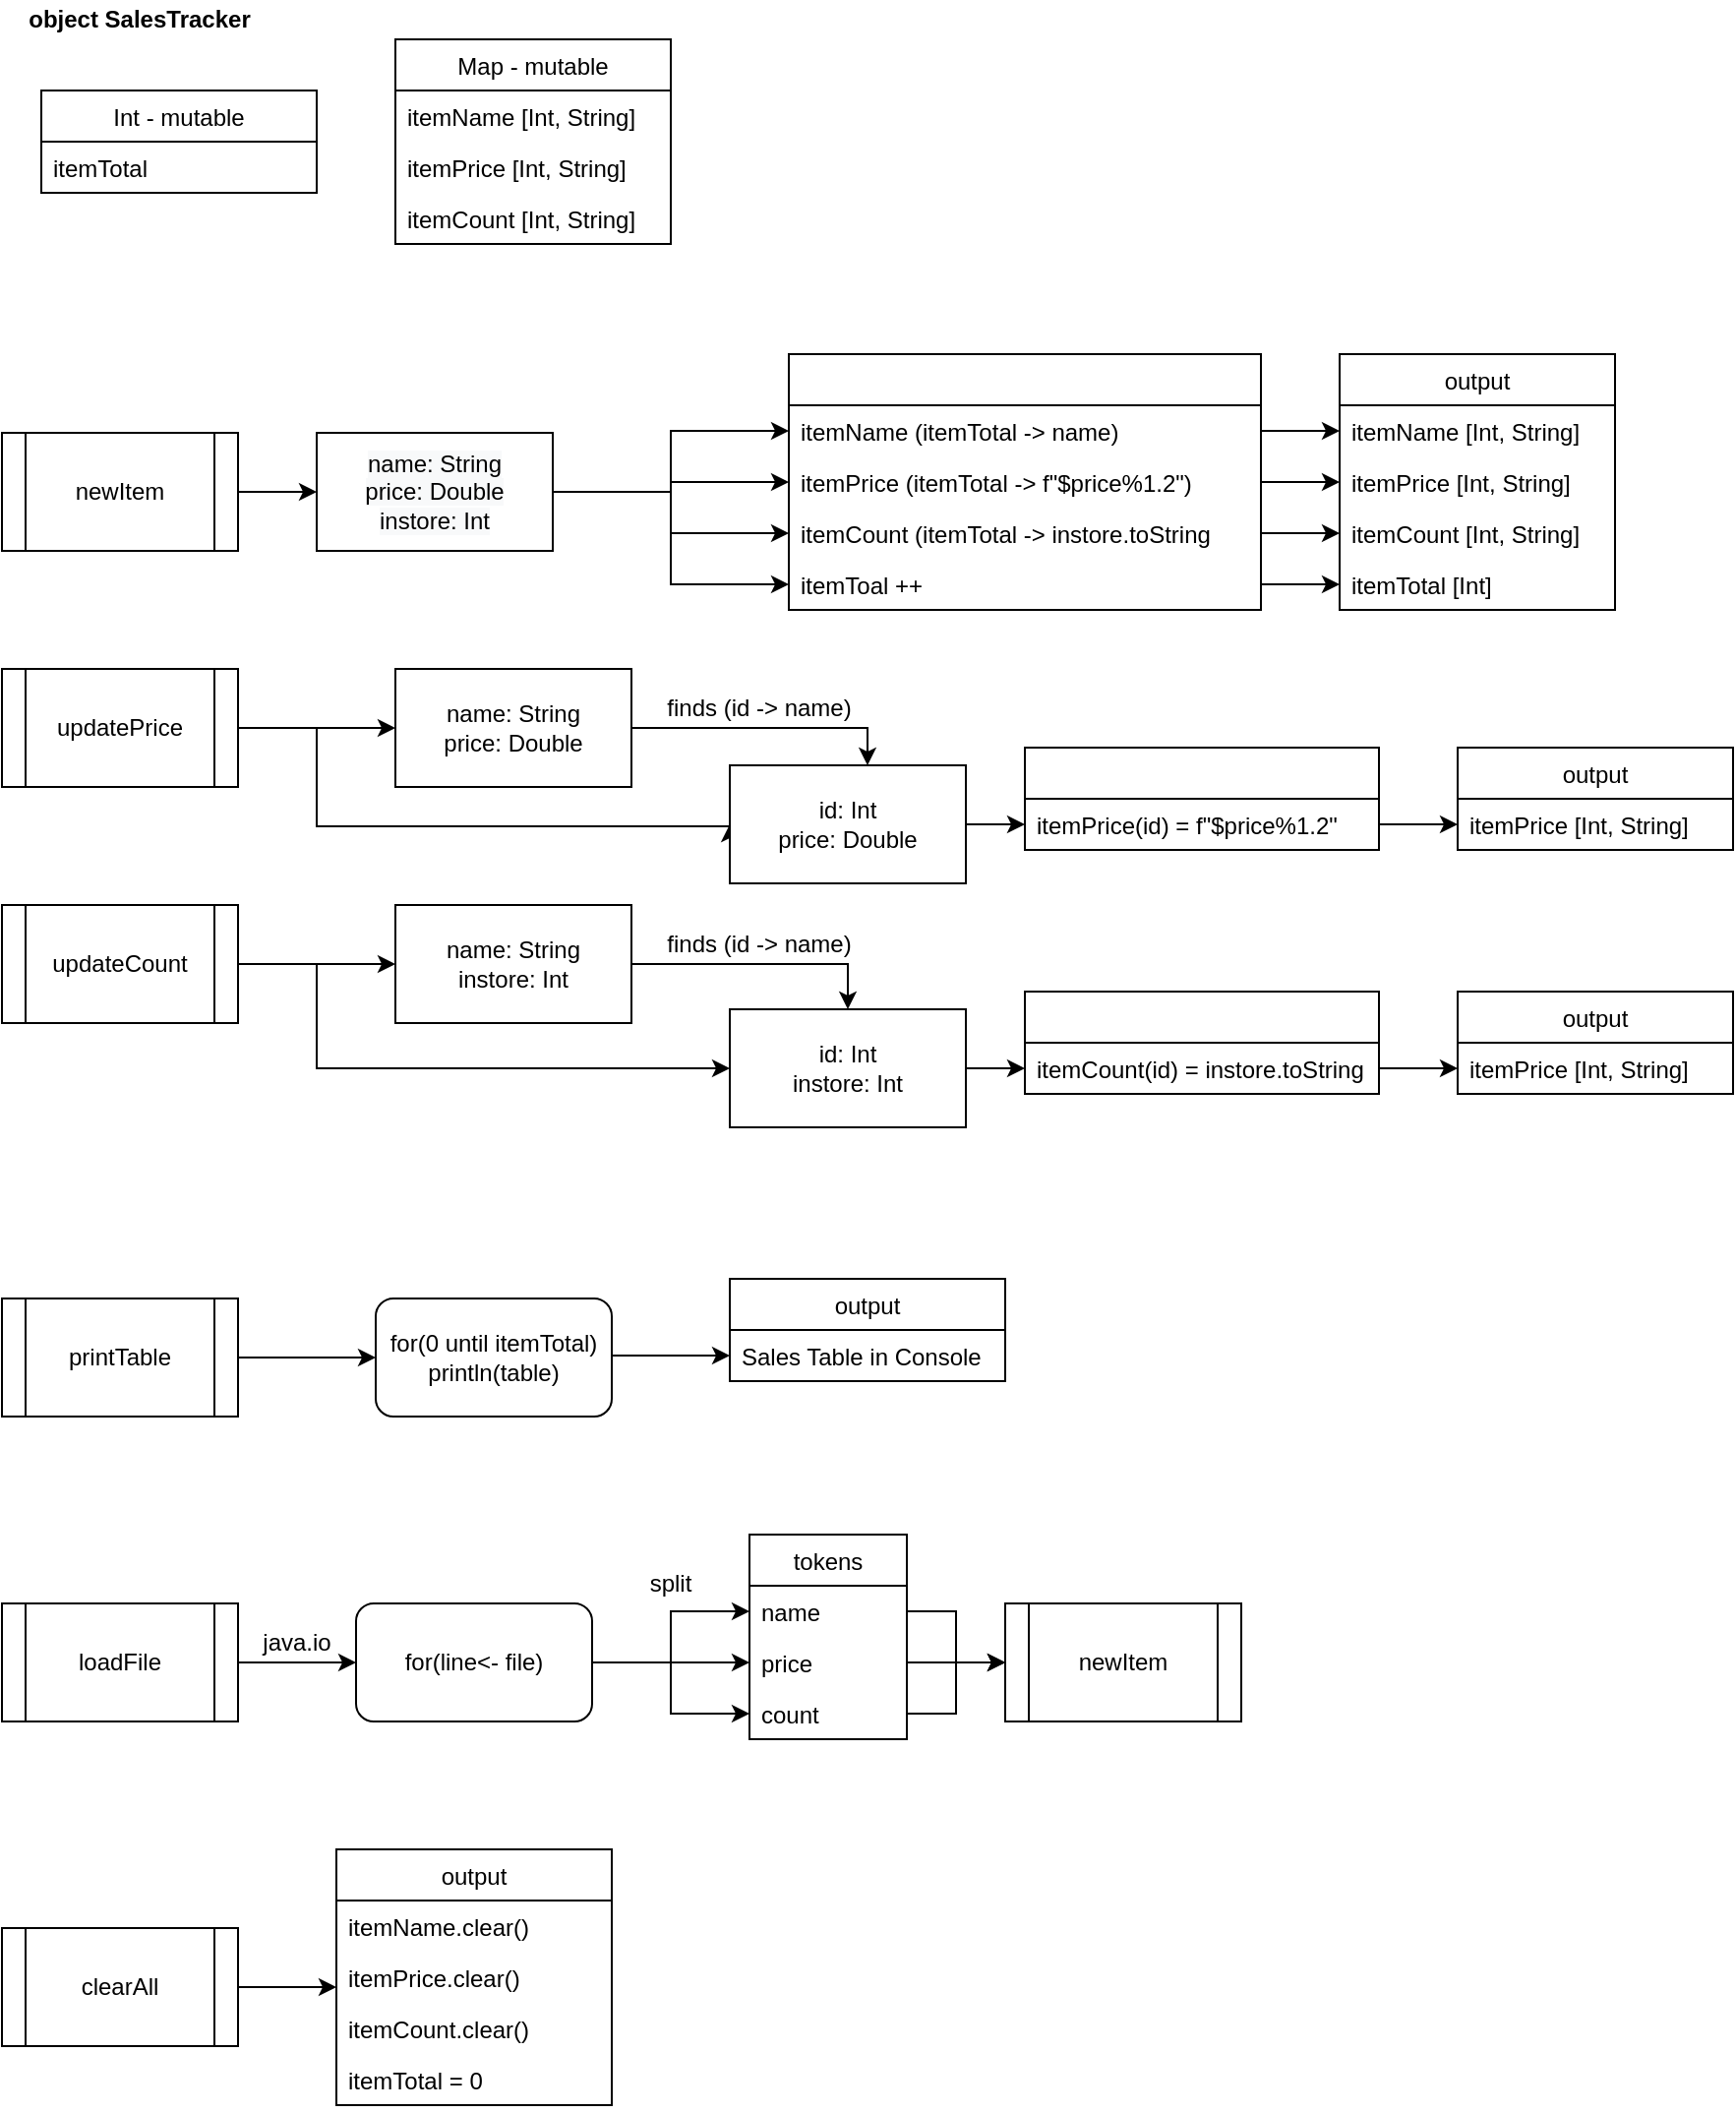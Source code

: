 <mxfile version="14.8.6" type="device" pages="2"><diagram id="0U593TCjoGWJuwPQDriD" name="SalesTracker"><mxGraphModel dx="1108" dy="488" grid="0" gridSize="10" guides="1" tooltips="1" connect="1" arrows="1" fold="1" page="1" pageScale="1" pageWidth="850" pageHeight="1100" math="0" shadow="0"><root><mxCell id="0"/><mxCell id="1" parent="0"/><mxCell id="hyakKx6Y8BULQvkCqy80-48" style="edgeStyle=orthogonalEdgeStyle;rounded=0;orthogonalLoop=1;jettySize=auto;html=1;" edge="1" parent="1" source="hyakKx6Y8BULQvkCqy80-8" target="hyakKx6Y8BULQvkCqy80-47"><mxGeometry relative="1" as="geometry"/></mxCell><mxCell id="hyakKx6Y8BULQvkCqy80-8" value="newItem" style="shape=process;whiteSpace=wrap;html=1;backgroundOutline=1;" vertex="1" parent="1"><mxGeometry x="80" y="240" width="120" height="60" as="geometry"/></mxCell><mxCell id="hyakKx6Y8BULQvkCqy80-15" value="Map - mutable" style="swimlane;fontStyle=0;childLayout=stackLayout;horizontal=1;startSize=26;horizontalStack=0;resizeParent=1;resizeParentMax=0;resizeLast=0;collapsible=1;marginBottom=0;" vertex="1" parent="1"><mxGeometry x="280" y="40" width="140" height="104" as="geometry"/></mxCell><mxCell id="hyakKx6Y8BULQvkCqy80-17" value="itemName [Int, String] " style="text;strokeColor=none;fillColor=none;align=left;verticalAlign=top;spacingLeft=4;spacingRight=4;overflow=hidden;rotatable=0;points=[[0,0.5],[1,0.5]];portConstraint=eastwest;" vertex="1" parent="hyakKx6Y8BULQvkCqy80-15"><mxGeometry y="26" width="140" height="26" as="geometry"/></mxCell><mxCell id="hyakKx6Y8BULQvkCqy80-25" value="itemPrice [Int, String]" style="text;strokeColor=none;fillColor=none;align=left;verticalAlign=top;spacingLeft=4;spacingRight=4;overflow=hidden;rotatable=0;points=[[0,0.5],[1,0.5]];portConstraint=eastwest;" vertex="1" parent="hyakKx6Y8BULQvkCqy80-15"><mxGeometry y="52" width="140" height="26" as="geometry"/></mxCell><mxCell id="hyakKx6Y8BULQvkCqy80-18" value="itemCount [Int, String]" style="text;strokeColor=none;fillColor=none;align=left;verticalAlign=top;spacingLeft=4;spacingRight=4;overflow=hidden;rotatable=0;points=[[0,0.5],[1,0.5]];portConstraint=eastwest;" vertex="1" parent="hyakKx6Y8BULQvkCqy80-15"><mxGeometry y="78" width="140" height="26" as="geometry"/></mxCell><mxCell id="hyakKx6Y8BULQvkCqy80-28" value="Int - mutable" style="swimlane;fontStyle=0;childLayout=stackLayout;horizontal=1;startSize=26;horizontalStack=0;resizeParent=1;resizeParentMax=0;resizeLast=0;collapsible=1;marginBottom=0;" vertex="1" parent="1"><mxGeometry x="100" y="66" width="140" height="52" as="geometry"/></mxCell><mxCell id="hyakKx6Y8BULQvkCqy80-29" value="itemTotal" style="text;strokeColor=none;fillColor=none;align=left;verticalAlign=top;spacingLeft=4;spacingRight=4;overflow=hidden;rotatable=0;points=[[0,0.5],[1,0.5]];portConstraint=eastwest;" vertex="1" parent="hyakKx6Y8BULQvkCqy80-28"><mxGeometry y="26" width="140" height="26" as="geometry"/></mxCell><mxCell id="hyakKx6Y8BULQvkCqy80-68" style="edgeStyle=orthogonalEdgeStyle;rounded=0;orthogonalLoop=1;jettySize=auto;html=1;entryX=0;entryY=0.5;entryDx=0;entryDy=0;" edge="1" parent="1" source="hyakKx6Y8BULQvkCqy80-39" target="hyakKx6Y8BULQvkCqy80-67"><mxGeometry relative="1" as="geometry"/></mxCell><mxCell id="hyakKx6Y8BULQvkCqy80-71" style="edgeStyle=orthogonalEdgeStyle;rounded=0;orthogonalLoop=1;jettySize=auto;html=1;entryX=0;entryY=0.5;entryDx=0;entryDy=0;" edge="1" parent="1" source="hyakKx6Y8BULQvkCqy80-39" target="hyakKx6Y8BULQvkCqy80-65"><mxGeometry relative="1" as="geometry"><Array as="points"><mxPoint x="240" y="390"/><mxPoint x="240" y="440"/></Array></mxGeometry></mxCell><mxCell id="hyakKx6Y8BULQvkCqy80-39" value="updatePrice" style="shape=process;whiteSpace=wrap;html=1;backgroundOutline=1;" vertex="1" parent="1"><mxGeometry x="80" y="360" width="120" height="60" as="geometry"/></mxCell><mxCell id="hyakKx6Y8BULQvkCqy80-110" style="edgeStyle=orthogonalEdgeStyle;rounded=0;orthogonalLoop=1;jettySize=auto;html=1;entryX=0;entryY=0.5;entryDx=0;entryDy=0;" edge="1" parent="1" source="hyakKx6Y8BULQvkCqy80-40" target="hyakKx6Y8BULQvkCqy80-92"><mxGeometry relative="1" as="geometry"/></mxCell><mxCell id="hyakKx6Y8BULQvkCqy80-122" style="edgeStyle=orthogonalEdgeStyle;rounded=0;orthogonalLoop=1;jettySize=auto;html=1;entryX=0;entryY=0.5;entryDx=0;entryDy=0;" edge="1" parent="1" source="hyakKx6Y8BULQvkCqy80-40" target="hyakKx6Y8BULQvkCqy80-94"><mxGeometry relative="1" as="geometry"><Array as="points"><mxPoint x="240" y="510"/><mxPoint x="240" y="563"/></Array></mxGeometry></mxCell><mxCell id="hyakKx6Y8BULQvkCqy80-40" value="updateCount" style="shape=process;whiteSpace=wrap;html=1;backgroundOutline=1;" vertex="1" parent="1"><mxGeometry x="80" y="480" width="120" height="60" as="geometry"/></mxCell><mxCell id="hyakKx6Y8BULQvkCqy80-125" style="edgeStyle=orthogonalEdgeStyle;rounded=0;orthogonalLoop=1;jettySize=auto;html=1;entryX=0;entryY=0.5;entryDx=0;entryDy=0;" edge="1" parent="1" source="hyakKx6Y8BULQvkCqy80-41" target="hyakKx6Y8BULQvkCqy80-124"><mxGeometry relative="1" as="geometry"/></mxCell><mxCell id="hyakKx6Y8BULQvkCqy80-41" value="printTable" style="shape=process;whiteSpace=wrap;html=1;backgroundOutline=1;" vertex="1" parent="1"><mxGeometry x="80" y="680" width="120" height="60" as="geometry"/></mxCell><mxCell id="hyakKx6Y8BULQvkCqy80-133" style="edgeStyle=orthogonalEdgeStyle;rounded=0;orthogonalLoop=1;jettySize=auto;html=1;entryX=0;entryY=0.5;entryDx=0;entryDy=0;" edge="1" parent="1" source="hyakKx6Y8BULQvkCqy80-42" target="hyakKx6Y8BULQvkCqy80-132"><mxGeometry relative="1" as="geometry"/></mxCell><mxCell id="hyakKx6Y8BULQvkCqy80-42" value="loadFile" style="shape=process;whiteSpace=wrap;html=1;backgroundOutline=1;" vertex="1" parent="1"><mxGeometry x="80" y="835" width="120" height="60" as="geometry"/></mxCell><mxCell id="hyakKx6Y8BULQvkCqy80-166" style="edgeStyle=orthogonalEdgeStyle;rounded=0;orthogonalLoop=1;jettySize=auto;html=1;" edge="1" parent="1" source="hyakKx6Y8BULQvkCqy80-43"><mxGeometry relative="1" as="geometry"><mxPoint x="250" y="1030" as="targetPoint"/></mxGeometry></mxCell><mxCell id="hyakKx6Y8BULQvkCqy80-43" value="clearAll" style="shape=process;whiteSpace=wrap;html=1;backgroundOutline=1;" vertex="1" parent="1"><mxGeometry x="80" y="1000" width="120" height="60" as="geometry"/></mxCell><mxCell id="hyakKx6Y8BULQvkCqy80-59" style="edgeStyle=orthogonalEdgeStyle;rounded=0;orthogonalLoop=1;jettySize=auto;html=1;entryX=0;entryY=0.5;entryDx=0;entryDy=0;" edge="1" parent="1" source="hyakKx6Y8BULQvkCqy80-47" target="hyakKx6Y8BULQvkCqy80-55"><mxGeometry relative="1" as="geometry"/></mxCell><mxCell id="hyakKx6Y8BULQvkCqy80-60" style="edgeStyle=orthogonalEdgeStyle;rounded=0;orthogonalLoop=1;jettySize=auto;html=1;entryX=0;entryY=0.5;entryDx=0;entryDy=0;" edge="1" parent="1" source="hyakKx6Y8BULQvkCqy80-47" target="hyakKx6Y8BULQvkCqy80-54"><mxGeometry relative="1" as="geometry"/></mxCell><mxCell id="hyakKx6Y8BULQvkCqy80-61" style="edgeStyle=orthogonalEdgeStyle;rounded=0;orthogonalLoop=1;jettySize=auto;html=1;entryX=0;entryY=0.5;entryDx=0;entryDy=0;" edge="1" parent="1" source="hyakKx6Y8BULQvkCqy80-47" target="hyakKx6Y8BULQvkCqy80-58"><mxGeometry relative="1" as="geometry"/></mxCell><mxCell id="hyakKx6Y8BULQvkCqy80-64" style="edgeStyle=orthogonalEdgeStyle;rounded=0;orthogonalLoop=1;jettySize=auto;html=1;entryX=0;entryY=0.5;entryDx=0;entryDy=0;" edge="1" parent="1" source="hyakKx6Y8BULQvkCqy80-47" target="hyakKx6Y8BULQvkCqy80-56"><mxGeometry relative="1" as="geometry"><Array as="points"><mxPoint x="420" y="270"/><mxPoint x="420" y="317"/></Array></mxGeometry></mxCell><mxCell id="hyakKx6Y8BULQvkCqy80-47" value="&#10;&#10;&lt;span style=&quot;color: rgb(0, 0, 0); font-family: helvetica; font-size: 12px; font-style: normal; font-weight: 400; letter-spacing: normal; text-align: center; text-indent: 0px; text-transform: none; word-spacing: 0px; background-color: rgb(248, 249, 250); display: inline; float: none;&quot;&gt;name: String&lt;/span&gt;&lt;br style=&quot;color: rgb(0, 0, 0); font-family: helvetica; font-size: 12px; font-style: normal; font-weight: 400; letter-spacing: normal; text-align: center; text-indent: 0px; text-transform: none; word-spacing: 0px; background-color: rgb(248, 249, 250);&quot;&gt;&lt;span style=&quot;color: rgb(0, 0, 0); font-family: helvetica; font-size: 12px; font-style: normal; font-weight: 400; letter-spacing: normal; text-align: center; text-indent: 0px; text-transform: none; word-spacing: 0px; background-color: rgb(248, 249, 250); display: inline; float: none;&quot;&gt;price: Double&lt;/span&gt;&lt;br style=&quot;color: rgb(0, 0, 0); font-family: helvetica; font-size: 12px; font-style: normal; font-weight: 400; letter-spacing: normal; text-align: center; text-indent: 0px; text-transform: none; word-spacing: 0px; background-color: rgb(248, 249, 250);&quot;&gt;&lt;span style=&quot;color: rgb(0, 0, 0); font-family: helvetica; font-size: 12px; font-style: normal; font-weight: 400; letter-spacing: normal; text-align: center; text-indent: 0px; text-transform: none; word-spacing: 0px; background-color: rgb(248, 249, 250); display: inline; float: none;&quot;&gt;instore: Int&lt;/span&gt;&#10;&#10;" style="rounded=0;whiteSpace=wrap;html=1;" vertex="1" parent="1"><mxGeometry x="240" y="240" width="120" height="60" as="geometry"/></mxCell><mxCell id="hyakKx6Y8BULQvkCqy80-53" value="" style="swimlane;fontStyle=0;childLayout=stackLayout;horizontal=1;startSize=26;horizontalStack=0;resizeParent=1;resizeParentMax=0;resizeLast=0;collapsible=1;marginBottom=0;" vertex="1" parent="1"><mxGeometry x="480" y="200" width="240" height="130" as="geometry"/></mxCell><mxCell id="hyakKx6Y8BULQvkCqy80-54" value="itemName (itemTotal -&gt; name)" style="text;strokeColor=none;fillColor=none;align=left;verticalAlign=top;spacingLeft=4;spacingRight=4;overflow=hidden;rotatable=0;points=[[0,0.5],[1,0.5]];portConstraint=eastwest;" vertex="1" parent="hyakKx6Y8BULQvkCqy80-53"><mxGeometry y="26" width="240" height="26" as="geometry"/></mxCell><mxCell id="hyakKx6Y8BULQvkCqy80-55" value="itemPrice (itemTotal -&gt; f&quot;$price%1.2&quot;)" style="text;strokeColor=none;fillColor=none;align=left;verticalAlign=top;spacingLeft=4;spacingRight=4;overflow=hidden;rotatable=0;points=[[0,0.5],[1,0.5]];portConstraint=eastwest;" vertex="1" parent="hyakKx6Y8BULQvkCqy80-53"><mxGeometry y="52" width="240" height="26" as="geometry"/></mxCell><mxCell id="hyakKx6Y8BULQvkCqy80-58" value="itemCount (itemTotal -&gt; instore.toString" style="text;strokeColor=none;fillColor=none;align=left;verticalAlign=top;spacingLeft=4;spacingRight=4;overflow=hidden;rotatable=0;points=[[0,0.5],[1,0.5]];portConstraint=eastwest;" vertex="1" parent="hyakKx6Y8BULQvkCqy80-53"><mxGeometry y="78" width="240" height="26" as="geometry"/></mxCell><mxCell id="hyakKx6Y8BULQvkCqy80-56" value="itemToal ++" style="text;strokeColor=none;fillColor=none;align=left;verticalAlign=top;spacingLeft=4;spacingRight=4;overflow=hidden;rotatable=0;points=[[0,0.5],[1,0.5]];portConstraint=eastwest;" vertex="1" parent="hyakKx6Y8BULQvkCqy80-53"><mxGeometry y="104" width="240" height="26" as="geometry"/></mxCell><mxCell id="hyakKx6Y8BULQvkCqy80-101" style="edgeStyle=orthogonalEdgeStyle;rounded=0;orthogonalLoop=1;jettySize=auto;html=1;entryX=0;entryY=0.5;entryDx=0;entryDy=0;" edge="1" parent="1" source="hyakKx6Y8BULQvkCqy80-65" target="hyakKx6Y8BULQvkCqy80-97"><mxGeometry relative="1" as="geometry"/></mxCell><mxCell id="hyakKx6Y8BULQvkCqy80-65" value="id: Int&lt;br&gt;price: Double" style="rounded=0;whiteSpace=wrap;html=1;" vertex="1" parent="1"><mxGeometry x="450" y="409" width="120" height="60" as="geometry"/></mxCell><mxCell id="hyakKx6Y8BULQvkCqy80-89" style="edgeStyle=orthogonalEdgeStyle;rounded=0;orthogonalLoop=1;jettySize=auto;html=1;" edge="1" parent="1" source="hyakKx6Y8BULQvkCqy80-67" target="hyakKx6Y8BULQvkCqy80-65"><mxGeometry relative="1" as="geometry"><Array as="points"><mxPoint x="520" y="390"/></Array></mxGeometry></mxCell><mxCell id="hyakKx6Y8BULQvkCqy80-67" value="name: String&lt;br&gt;price: Double" style="rounded=0;whiteSpace=wrap;html=1;" vertex="1" parent="1"><mxGeometry x="280" y="360" width="120" height="60" as="geometry"/></mxCell><mxCell id="hyakKx6Y8BULQvkCqy80-79" value="output" style="swimlane;fontStyle=0;childLayout=stackLayout;horizontal=1;startSize=26;horizontalStack=0;resizeParent=1;resizeParentMax=0;resizeLast=0;collapsible=1;marginBottom=0;" vertex="1" parent="1"><mxGeometry x="760" y="200" width="140" height="130" as="geometry"/></mxCell><mxCell id="hyakKx6Y8BULQvkCqy80-80" value="itemName [Int, String] " style="text;strokeColor=none;fillColor=none;align=left;verticalAlign=top;spacingLeft=4;spacingRight=4;overflow=hidden;rotatable=0;points=[[0,0.5],[1,0.5]];portConstraint=eastwest;" vertex="1" parent="hyakKx6Y8BULQvkCqy80-79"><mxGeometry y="26" width="140" height="26" as="geometry"/></mxCell><mxCell id="hyakKx6Y8BULQvkCqy80-81" value="itemPrice [Int, String]" style="text;strokeColor=none;fillColor=none;align=left;verticalAlign=top;spacingLeft=4;spacingRight=4;overflow=hidden;rotatable=0;points=[[0,0.5],[1,0.5]];portConstraint=eastwest;" vertex="1" parent="hyakKx6Y8BULQvkCqy80-79"><mxGeometry y="52" width="140" height="26" as="geometry"/></mxCell><mxCell id="hyakKx6Y8BULQvkCqy80-82" value="itemCount [Int, String]" style="text;strokeColor=none;fillColor=none;align=left;verticalAlign=top;spacingLeft=4;spacingRight=4;overflow=hidden;rotatable=0;points=[[0,0.5],[1,0.5]];portConstraint=eastwest;" vertex="1" parent="hyakKx6Y8BULQvkCqy80-79"><mxGeometry y="78" width="140" height="26" as="geometry"/></mxCell><mxCell id="hyakKx6Y8BULQvkCqy80-86" value="itemTotal [Int]" style="text;strokeColor=none;fillColor=none;align=left;verticalAlign=top;spacingLeft=4;spacingRight=4;overflow=hidden;rotatable=0;points=[[0,0.5],[1,0.5]];portConstraint=eastwest;" vertex="1" parent="hyakKx6Y8BULQvkCqy80-79"><mxGeometry y="104" width="140" height="26" as="geometry"/></mxCell><mxCell id="hyakKx6Y8BULQvkCqy80-83" style="edgeStyle=orthogonalEdgeStyle;rounded=0;orthogonalLoop=1;jettySize=auto;html=1;entryX=0;entryY=0.5;entryDx=0;entryDy=0;" edge="1" parent="1" source="hyakKx6Y8BULQvkCqy80-54" target="hyakKx6Y8BULQvkCqy80-80"><mxGeometry relative="1" as="geometry"/></mxCell><mxCell id="hyakKx6Y8BULQvkCqy80-84" style="edgeStyle=orthogonalEdgeStyle;rounded=0;orthogonalLoop=1;jettySize=auto;html=1;entryX=0;entryY=0.5;entryDx=0;entryDy=0;" edge="1" parent="1" source="hyakKx6Y8BULQvkCqy80-55" target="hyakKx6Y8BULQvkCqy80-81"><mxGeometry relative="1" as="geometry"/></mxCell><mxCell id="hyakKx6Y8BULQvkCqy80-85" style="edgeStyle=orthogonalEdgeStyle;rounded=0;orthogonalLoop=1;jettySize=auto;html=1;entryX=0;entryY=0.5;entryDx=0;entryDy=0;" edge="1" parent="1" source="hyakKx6Y8BULQvkCqy80-58" target="hyakKx6Y8BULQvkCqy80-82"><mxGeometry relative="1" as="geometry"/></mxCell><mxCell id="hyakKx6Y8BULQvkCqy80-87" style="edgeStyle=orthogonalEdgeStyle;rounded=0;orthogonalLoop=1;jettySize=auto;html=1;entryX=0;entryY=0.5;entryDx=0;entryDy=0;" edge="1" parent="1" source="hyakKx6Y8BULQvkCqy80-56" target="hyakKx6Y8BULQvkCqy80-86"><mxGeometry relative="1" as="geometry"/></mxCell><mxCell id="hyakKx6Y8BULQvkCqy80-88" value="finds (id -&amp;gt; name)" style="text;html=1;strokeColor=none;fillColor=none;align=center;verticalAlign=middle;whiteSpace=wrap;rounded=0;" vertex="1" parent="1"><mxGeometry x="410" y="370" width="110" height="20" as="geometry"/></mxCell><mxCell id="hyakKx6Y8BULQvkCqy80-114" style="edgeStyle=orthogonalEdgeStyle;rounded=0;orthogonalLoop=1;jettySize=auto;html=1;entryX=0.5;entryY=0;entryDx=0;entryDy=0;" edge="1" parent="1" source="hyakKx6Y8BULQvkCqy80-92" target="hyakKx6Y8BULQvkCqy80-94"><mxGeometry relative="1" as="geometry"/></mxCell><mxCell id="hyakKx6Y8BULQvkCqy80-92" value="name: String&lt;br&gt;instore: Int" style="rounded=0;whiteSpace=wrap;html=1;" vertex="1" parent="1"><mxGeometry x="280" y="480" width="120" height="60" as="geometry"/></mxCell><mxCell id="hyakKx6Y8BULQvkCqy80-93" value="finds (id -&amp;gt; name)" style="text;html=1;strokeColor=none;fillColor=none;align=center;verticalAlign=middle;whiteSpace=wrap;rounded=0;" vertex="1" parent="1"><mxGeometry x="410" y="490" width="110" height="20" as="geometry"/></mxCell><mxCell id="hyakKx6Y8BULQvkCqy80-121" style="edgeStyle=orthogonalEdgeStyle;rounded=0;orthogonalLoop=1;jettySize=auto;html=1;entryX=0;entryY=0.5;entryDx=0;entryDy=0;" edge="1" parent="1" source="hyakKx6Y8BULQvkCqy80-94" target="hyakKx6Y8BULQvkCqy80-116"><mxGeometry relative="1" as="geometry"/></mxCell><mxCell id="hyakKx6Y8BULQvkCqy80-94" value="id: Int&lt;br&gt;instore: Int" style="rounded=0;whiteSpace=wrap;html=1;" vertex="1" parent="1"><mxGeometry x="450" y="533" width="120" height="60" as="geometry"/></mxCell><mxCell id="hyakKx6Y8BULQvkCqy80-95" value="" style="swimlane;fontStyle=0;childLayout=stackLayout;horizontal=1;startSize=26;horizontalStack=0;resizeParent=1;resizeParentMax=0;resizeLast=0;collapsible=1;marginBottom=0;" vertex="1" parent="1"><mxGeometry x="600" y="400" width="180" height="52" as="geometry"/></mxCell><mxCell id="hyakKx6Y8BULQvkCqy80-97" value="itemPrice(id) = f&quot;$price%1.2&quot;" style="text;strokeColor=none;fillColor=none;align=left;verticalAlign=top;spacingLeft=4;spacingRight=4;overflow=hidden;rotatable=0;points=[[0,0.5],[1,0.5]];portConstraint=eastwest;" vertex="1" parent="hyakKx6Y8BULQvkCqy80-95"><mxGeometry y="26" width="180" height="26" as="geometry"/></mxCell><mxCell id="hyakKx6Y8BULQvkCqy80-103" value="&lt;b&gt;object SalesTracker&lt;/b&gt;" style="text;html=1;strokeColor=none;fillColor=none;align=center;verticalAlign=middle;whiteSpace=wrap;rounded=0;" vertex="1" parent="1"><mxGeometry x="80" y="20" width="140" height="20" as="geometry"/></mxCell><mxCell id="hyakKx6Y8BULQvkCqy80-104" value="output" style="swimlane;fontStyle=0;childLayout=stackLayout;horizontal=1;startSize=26;horizontalStack=0;resizeParent=1;resizeParentMax=0;resizeLast=0;collapsible=1;marginBottom=0;" vertex="1" parent="1"><mxGeometry x="820" y="400" width="140" height="52" as="geometry"/></mxCell><mxCell id="hyakKx6Y8BULQvkCqy80-106" value="itemPrice [Int, String]" style="text;strokeColor=none;fillColor=none;align=left;verticalAlign=top;spacingLeft=4;spacingRight=4;overflow=hidden;rotatable=0;points=[[0,0.5],[1,0.5]];portConstraint=eastwest;" vertex="1" parent="hyakKx6Y8BULQvkCqy80-104"><mxGeometry y="26" width="140" height="26" as="geometry"/></mxCell><mxCell id="hyakKx6Y8BULQvkCqy80-109" style="edgeStyle=orthogonalEdgeStyle;rounded=0;orthogonalLoop=1;jettySize=auto;html=1;" edge="1" parent="1" source="hyakKx6Y8BULQvkCqy80-97" target="hyakKx6Y8BULQvkCqy80-106"><mxGeometry relative="1" as="geometry"/></mxCell><mxCell id="hyakKx6Y8BULQvkCqy80-115" value="" style="swimlane;fontStyle=0;childLayout=stackLayout;horizontal=1;startSize=26;horizontalStack=0;resizeParent=1;resizeParentMax=0;resizeLast=0;collapsible=1;marginBottom=0;" vertex="1" parent="1"><mxGeometry x="600" y="524" width="180" height="52" as="geometry"/></mxCell><mxCell id="hyakKx6Y8BULQvkCqy80-116" value="itemCount(id) = instore.toString" style="text;strokeColor=none;fillColor=none;align=left;verticalAlign=top;spacingLeft=4;spacingRight=4;overflow=hidden;rotatable=0;points=[[0,0.5],[1,0.5]];portConstraint=eastwest;" vertex="1" parent="hyakKx6Y8BULQvkCqy80-115"><mxGeometry y="26" width="180" height="26" as="geometry"/></mxCell><mxCell id="hyakKx6Y8BULQvkCqy80-117" value="output" style="swimlane;fontStyle=0;childLayout=stackLayout;horizontal=1;startSize=26;horizontalStack=0;resizeParent=1;resizeParentMax=0;resizeLast=0;collapsible=1;marginBottom=0;" vertex="1" parent="1"><mxGeometry x="820" y="524" width="140" height="52" as="geometry"/></mxCell><mxCell id="hyakKx6Y8BULQvkCqy80-118" value="itemPrice [Int, String]" style="text;strokeColor=none;fillColor=none;align=left;verticalAlign=top;spacingLeft=4;spacingRight=4;overflow=hidden;rotatable=0;points=[[0,0.5],[1,0.5]];portConstraint=eastwest;" vertex="1" parent="hyakKx6Y8BULQvkCqy80-117"><mxGeometry y="26" width="140" height="26" as="geometry"/></mxCell><mxCell id="hyakKx6Y8BULQvkCqy80-119" style="edgeStyle=orthogonalEdgeStyle;rounded=0;orthogonalLoop=1;jettySize=auto;html=1;" edge="1" parent="1" source="hyakKx6Y8BULQvkCqy80-116" target="hyakKx6Y8BULQvkCqy80-118"><mxGeometry relative="1" as="geometry"/></mxCell><mxCell id="hyakKx6Y8BULQvkCqy80-131" style="edgeStyle=orthogonalEdgeStyle;rounded=0;orthogonalLoop=1;jettySize=auto;html=1;entryX=0;entryY=0.5;entryDx=0;entryDy=0;" edge="1" parent="1" source="hyakKx6Y8BULQvkCqy80-124" target="hyakKx6Y8BULQvkCqy80-128"><mxGeometry relative="1" as="geometry"><Array as="points"><mxPoint x="400" y="709"/><mxPoint x="400" y="709"/></Array></mxGeometry></mxCell><mxCell id="hyakKx6Y8BULQvkCqy80-124" value="for(0 until itemTotal)&lt;br&gt;println(table)" style="rounded=1;whiteSpace=wrap;html=1;" vertex="1" parent="1"><mxGeometry x="270" y="680" width="120" height="60" as="geometry"/></mxCell><mxCell id="hyakKx6Y8BULQvkCqy80-127" value="output" style="swimlane;fontStyle=0;childLayout=stackLayout;horizontal=1;startSize=26;horizontalStack=0;resizeParent=1;resizeParentMax=0;resizeLast=0;collapsible=1;marginBottom=0;" vertex="1" parent="1"><mxGeometry x="450" y="670" width="140" height="52" as="geometry"/></mxCell><mxCell id="hyakKx6Y8BULQvkCqy80-128" value="Sales Table in Console" style="text;strokeColor=none;fillColor=none;align=left;verticalAlign=top;spacingLeft=4;spacingRight=4;overflow=hidden;rotatable=0;points=[[0,0.5],[1,0.5]];portConstraint=eastwest;" vertex="1" parent="hyakKx6Y8BULQvkCqy80-127"><mxGeometry y="26" width="140" height="26" as="geometry"/></mxCell><mxCell id="hyakKx6Y8BULQvkCqy80-153" style="edgeStyle=orthogonalEdgeStyle;rounded=0;orthogonalLoop=1;jettySize=auto;html=1;entryX=0;entryY=0.5;entryDx=0;entryDy=0;" edge="1" parent="1" source="hyakKx6Y8BULQvkCqy80-132" target="hyakKx6Y8BULQvkCqy80-148"><mxGeometry relative="1" as="geometry"/></mxCell><mxCell id="hyakKx6Y8BULQvkCqy80-155" style="edgeStyle=orthogonalEdgeStyle;rounded=0;orthogonalLoop=1;jettySize=auto;html=1;entryX=0;entryY=0.5;entryDx=0;entryDy=0;" edge="1" parent="1" source="hyakKx6Y8BULQvkCqy80-132" target="hyakKx6Y8BULQvkCqy80-152"><mxGeometry relative="1" as="geometry"><Array as="points"><mxPoint x="420" y="865"/><mxPoint x="420" y="891"/></Array></mxGeometry></mxCell><mxCell id="hyakKx6Y8BULQvkCqy80-160" style="edgeStyle=orthogonalEdgeStyle;rounded=0;orthogonalLoop=1;jettySize=auto;html=1;entryX=0;entryY=0.5;entryDx=0;entryDy=0;" edge="1" parent="1" source="hyakKx6Y8BULQvkCqy80-132" target="hyakKx6Y8BULQvkCqy80-150"><mxGeometry relative="1" as="geometry"/></mxCell><mxCell id="hyakKx6Y8BULQvkCqy80-132" value="for(line&amp;lt;- file)" style="rounded=1;whiteSpace=wrap;html=1;" vertex="1" parent="1"><mxGeometry x="260" y="835" width="120" height="60" as="geometry"/></mxCell><mxCell id="hyakKx6Y8BULQvkCqy80-134" value="java.io" style="text;html=1;strokeColor=none;fillColor=none;align=center;verticalAlign=middle;whiteSpace=wrap;rounded=0;" vertex="1" parent="1"><mxGeometry x="210" y="845" width="40" height="20" as="geometry"/></mxCell><mxCell id="hyakKx6Y8BULQvkCqy80-135" value="newItem" style="shape=process;whiteSpace=wrap;html=1;backgroundOutline=1;" vertex="1" parent="1"><mxGeometry x="590" y="835" width="120" height="60" as="geometry"/></mxCell><mxCell id="hyakKx6Y8BULQvkCqy80-146" value="tokens" style="swimlane;fontStyle=0;childLayout=stackLayout;horizontal=1;startSize=26;horizontalStack=0;resizeParent=1;resizeParentMax=0;resizeLast=0;collapsible=1;marginBottom=0;" vertex="1" parent="1"><mxGeometry x="460" y="800" width="80" height="104" as="geometry"/></mxCell><mxCell id="hyakKx6Y8BULQvkCqy80-148" value="name" style="text;strokeColor=none;fillColor=none;align=left;verticalAlign=top;spacingLeft=4;spacingRight=4;overflow=hidden;rotatable=0;points=[[0,0.5],[1,0.5]];portConstraint=eastwest;" vertex="1" parent="hyakKx6Y8BULQvkCqy80-146"><mxGeometry y="26" width="80" height="26" as="geometry"/></mxCell><mxCell id="hyakKx6Y8BULQvkCqy80-150" value="price" style="text;strokeColor=none;fillColor=none;align=left;verticalAlign=top;spacingLeft=4;spacingRight=4;overflow=hidden;rotatable=0;points=[[0,0.5],[1,0.5]];portConstraint=eastwest;" vertex="1" parent="hyakKx6Y8BULQvkCqy80-146"><mxGeometry y="52" width="80" height="26" as="geometry"/></mxCell><mxCell id="hyakKx6Y8BULQvkCqy80-152" value="count" style="text;strokeColor=none;fillColor=none;align=left;verticalAlign=top;spacingLeft=4;spacingRight=4;overflow=hidden;rotatable=0;points=[[0,0.5],[1,0.5]];portConstraint=eastwest;" vertex="1" parent="hyakKx6Y8BULQvkCqy80-146"><mxGeometry y="78" width="80" height="26" as="geometry"/></mxCell><mxCell id="hyakKx6Y8BULQvkCqy80-156" value="split" style="text;html=1;strokeColor=none;fillColor=none;align=center;verticalAlign=middle;whiteSpace=wrap;rounded=0;" vertex="1" parent="1"><mxGeometry x="400" y="815" width="40" height="20" as="geometry"/></mxCell><mxCell id="hyakKx6Y8BULQvkCqy80-157" style="edgeStyle=orthogonalEdgeStyle;rounded=0;orthogonalLoop=1;jettySize=auto;html=1;entryX=0;entryY=0.5;entryDx=0;entryDy=0;" edge="1" parent="1" source="hyakKx6Y8BULQvkCqy80-150" target="hyakKx6Y8BULQvkCqy80-135"><mxGeometry relative="1" as="geometry"/></mxCell><mxCell id="hyakKx6Y8BULQvkCqy80-158" style="edgeStyle=orthogonalEdgeStyle;rounded=0;orthogonalLoop=1;jettySize=auto;html=1;entryX=0;entryY=0.5;entryDx=0;entryDy=0;" edge="1" parent="1" source="hyakKx6Y8BULQvkCqy80-148" target="hyakKx6Y8BULQvkCqy80-135"><mxGeometry relative="1" as="geometry"/></mxCell><mxCell id="hyakKx6Y8BULQvkCqy80-159" style="edgeStyle=orthogonalEdgeStyle;rounded=0;orthogonalLoop=1;jettySize=auto;html=1;" edge="1" parent="1" source="hyakKx6Y8BULQvkCqy80-152" target="hyakKx6Y8BULQvkCqy80-135"><mxGeometry relative="1" as="geometry"/></mxCell><mxCell id="hyakKx6Y8BULQvkCqy80-161" value="output" style="swimlane;fontStyle=0;childLayout=stackLayout;horizontal=1;startSize=26;horizontalStack=0;resizeParent=1;resizeParentMax=0;resizeLast=0;collapsible=1;marginBottom=0;" vertex="1" parent="1"><mxGeometry x="250" y="960" width="140" height="130" as="geometry"/></mxCell><mxCell id="hyakKx6Y8BULQvkCqy80-162" value="itemName.clear()" style="text;strokeColor=none;fillColor=none;align=left;verticalAlign=top;spacingLeft=4;spacingRight=4;overflow=hidden;rotatable=0;points=[[0,0.5],[1,0.5]];portConstraint=eastwest;" vertex="1" parent="hyakKx6Y8BULQvkCqy80-161"><mxGeometry y="26" width="140" height="26" as="geometry"/></mxCell><mxCell id="hyakKx6Y8BULQvkCqy80-163" value="itemPrice.clear()" style="text;strokeColor=none;fillColor=none;align=left;verticalAlign=top;spacingLeft=4;spacingRight=4;overflow=hidden;rotatable=0;points=[[0,0.5],[1,0.5]];portConstraint=eastwest;" vertex="1" parent="hyakKx6Y8BULQvkCqy80-161"><mxGeometry y="52" width="140" height="26" as="geometry"/></mxCell><mxCell id="hyakKx6Y8BULQvkCqy80-164" value="itemCount.clear()" style="text;strokeColor=none;fillColor=none;align=left;verticalAlign=top;spacingLeft=4;spacingRight=4;overflow=hidden;rotatable=0;points=[[0,0.5],[1,0.5]];portConstraint=eastwest;" vertex="1" parent="hyakKx6Y8BULQvkCqy80-161"><mxGeometry y="78" width="140" height="26" as="geometry"/></mxCell><mxCell id="hyakKx6Y8BULQvkCqy80-165" value="itemTotal = 0" style="text;strokeColor=none;fillColor=none;align=left;verticalAlign=top;spacingLeft=4;spacingRight=4;overflow=hidden;rotatable=0;points=[[0,0.5],[1,0.5]];portConstraint=eastwest;" vertex="1" parent="hyakKx6Y8BULQvkCqy80-161"><mxGeometry y="104" width="140" height="26" as="geometry"/></mxCell></root></mxGraphModel></diagram><diagram id="g9jOvYTI0ErJHo-rNzO7" name="gui"><mxGraphModel dx="1108" dy="1588" grid="0" gridSize="10" guides="1" tooltips="1" connect="1" arrows="1" fold="1" page="1" pageScale="1" pageWidth="850" pageHeight="1100" math="0" shadow="0"><root><mxCell id="-0gwh5eVhhXDipe68UV8-0"/><mxCell id="-0gwh5eVhhXDipe68UV8-1" parent="-0gwh5eVhhXDipe68UV8-0"/><mxCell id="e-FDtIKvE0xupdAF5lpq-1" style="edgeStyle=orthogonalEdgeStyle;rounded=0;orthogonalLoop=1;jettySize=auto;html=1;exitX=0.25;exitY=1;exitDx=0;exitDy=0;entryX=0;entryY=0.5;entryDx=0;entryDy=0;" edge="1" parent="-0gwh5eVhhXDipe68UV8-1" source="-0gwh5eVhhXDipe68UV8-2" target="e-FDtIKvE0xupdAF5lpq-0"><mxGeometry relative="1" as="geometry"/></mxCell><mxCell id="-0gwh5eVhhXDipe68UV8-2" value="class gui extends SimpleSwingApplication" style="text;html=1;strokeColor=none;fillColor=none;align=center;verticalAlign=middle;whiteSpace=wrap;rounded=0;fontStyle=1" vertex="1" parent="-0gwh5eVhhXDipe68UV8-1"><mxGeometry x="20" y="20" width="290" height="20" as="geometry"/></mxCell><mxCell id="Ajf6hHT4s8suq0K7lDIu-1" style="edgeStyle=orthogonalEdgeStyle;rounded=0;orthogonalLoop=1;jettySize=auto;html=1;entryX=0;entryY=0.5;entryDx=0;entryDy=0;" edge="1" parent="-0gwh5eVhhXDipe68UV8-1" source="e-FDtIKvE0xupdAF5lpq-0" target="Ajf6hHT4s8suq0K7lDIu-0"><mxGeometry relative="1" as="geometry"/></mxCell><mxCell id="Ajf6hHT4s8suq0K7lDIu-38" style="edgeStyle=orthogonalEdgeStyle;rounded=0;orthogonalLoop=1;jettySize=auto;html=1;entryX=0;entryY=0.5;entryDx=0;entryDy=0;" edge="1" parent="-0gwh5eVhhXDipe68UV8-1" source="e-FDtIKvE0xupdAF5lpq-0" target="Ajf6hHT4s8suq0K7lDIu-37"><mxGeometry relative="1" as="geometry"/></mxCell><mxCell id="e-FDtIKvE0xupdAF5lpq-0" value="top extends MainFrame" style="text;html=1;strokeColor=none;fillColor=none;align=center;verticalAlign=middle;whiteSpace=wrap;rounded=0;fontStyle=1" vertex="1" parent="-0gwh5eVhhXDipe68UV8-1"><mxGeometry x="120" y="70" width="160" height="20" as="geometry"/></mxCell><mxCell id="Ajf6hHT4s8suq0K7lDIu-50" style="edgeStyle=orthogonalEdgeStyle;rounded=0;orthogonalLoop=1;jettySize=auto;html=1;entryX=-0.006;entryY=-0.192;entryDx=0;entryDy=0;entryPerimeter=0;" edge="1" parent="-0gwh5eVhhXDipe68UV8-1" source="Ajf6hHT4s8suq0K7lDIu-0" target="Ajf6hHT4s8suq0K7lDIu-7"><mxGeometry relative="1" as="geometry"/></mxCell><mxCell id="Ajf6hHT4s8suq0K7lDIu-51" style="edgeStyle=orthogonalEdgeStyle;rounded=0;orthogonalLoop=1;jettySize=auto;html=1;entryX=0.006;entryY=-0.115;entryDx=0;entryDy=0;entryPerimeter=0;" edge="1" parent="-0gwh5eVhhXDipe68UV8-1" source="Ajf6hHT4s8suq0K7lDIu-0" target="Ajf6hHT4s8suq0K7lDIu-20"><mxGeometry relative="1" as="geometry"/></mxCell><mxCell id="Ajf6hHT4s8suq0K7lDIu-53" style="edgeStyle=orthogonalEdgeStyle;rounded=0;orthogonalLoop=1;jettySize=auto;html=1;entryX=-0.031;entryY=-0.154;entryDx=0;entryDy=0;entryPerimeter=0;" edge="1" parent="-0gwh5eVhhXDipe68UV8-1" source="Ajf6hHT4s8suq0K7lDIu-0" target="Ajf6hHT4s8suq0K7lDIu-11"><mxGeometry relative="1" as="geometry"/></mxCell><mxCell id="Ajf6hHT4s8suq0K7lDIu-0" value="itemTable" style="shape=process;whiteSpace=wrap;html=1;backgroundOutline=1;" vertex="1" parent="-0gwh5eVhhXDipe68UV8-1"><mxGeometry x="240" y="110" width="120" height="60" as="geometry"/></mxCell><mxCell id="Ajf6hHT4s8suq0K7lDIu-4" value="headerTabel" style="swimlane;fontStyle=0;childLayout=stackLayout;horizontal=1;startSize=26;horizontalStack=0;resizeParent=1;resizeParentMax=0;resizeLast=0;collapsible=1;marginBottom=0;" vertex="1" parent="-0gwh5eVhhXDipe68UV8-1"><mxGeometry x="440" y="-10" width="160" height="78" as="geometry"/></mxCell><mxCell id="Ajf6hHT4s8suq0K7lDIu-5" value="showGird = false" style="text;strokeColor=none;fillColor=none;align=left;verticalAlign=top;spacingLeft=4;spacingRight=4;overflow=hidden;rotatable=0;points=[[0,0.5],[1,0.5]];portConstraint=eastwest;" vertex="1" parent="Ajf6hHT4s8suq0K7lDIu-4"><mxGeometry y="26" width="160" height="26" as="geometry"/></mxCell><mxCell id="Ajf6hHT4s8suq0K7lDIu-7" value="update Column 0 (header)" style="text;strokeColor=none;fillColor=none;align=left;verticalAlign=top;spacingLeft=4;spacingRight=4;overflow=hidden;rotatable=0;points=[[0,0.5],[1,0.5]];portConstraint=eastwest;" vertex="1" parent="Ajf6hHT4s8suq0K7lDIu-4"><mxGeometry y="52" width="160" height="26" as="geometry"/></mxCell><mxCell id="Ajf6hHT4s8suq0K7lDIu-9" value="updateTable" style="swimlane;fontStyle=0;childLayout=stackLayout;horizontal=1;startSize=26;horizontalStack=0;resizeParent=1;resizeParentMax=0;resizeLast=0;collapsible=1;marginBottom=0;" vertex="1" parent="-0gwh5eVhhXDipe68UV8-1"><mxGeometry x="440" y="92" width="160" height="78" as="geometry"/></mxCell><mxCell id="Ajf6hHT4s8suq0K7lDIu-10" value="set values to Columns 1+" style="text;strokeColor=none;fillColor=none;align=left;verticalAlign=top;spacingLeft=4;spacingRight=4;overflow=hidden;rotatable=0;points=[[0,0.5],[1,0.5]];portConstraint=eastwest;" vertex="1" parent="Ajf6hHT4s8suq0K7lDIu-9"><mxGeometry y="26" width="160" height="26" as="geometry"/></mxCell><mxCell id="Ajf6hHT4s8suq0K7lDIu-11" value="repaint" style="text;strokeColor=none;fillColor=none;align=left;verticalAlign=top;spacingLeft=4;spacingRight=4;overflow=hidden;rotatable=0;points=[[0,0.5],[1,0.5]];portConstraint=eastwest;" vertex="1" parent="Ajf6hHT4s8suq0K7lDIu-9"><mxGeometry y="52" width="160" height="26" as="geometry"/></mxCell><mxCell id="Ajf6hHT4s8suq0K7lDIu-18" value="clearTable" style="swimlane;fontStyle=0;childLayout=stackLayout;horizontal=1;startSize=26;horizontalStack=0;resizeParent=1;resizeParentMax=0;resizeLast=0;collapsible=1;marginBottom=0;" vertex="1" parent="-0gwh5eVhhXDipe68UV8-1"><mxGeometry x="440" y="189" width="160" height="78" as="geometry"/></mxCell><mxCell id="Ajf6hHT4s8suq0K7lDIu-19" value="set null to Columns 1+" style="text;strokeColor=none;fillColor=none;align=left;verticalAlign=top;spacingLeft=4;spacingRight=4;overflow=hidden;rotatable=0;points=[[0,0.5],[1,0.5]];portConstraint=eastwest;" vertex="1" parent="Ajf6hHT4s8suq0K7lDIu-18"><mxGeometry y="26" width="160" height="26" as="geometry"/></mxCell><mxCell id="Ajf6hHT4s8suq0K7lDIu-20" value="repaint" style="text;strokeColor=none;fillColor=none;align=left;verticalAlign=top;spacingLeft=4;spacingRight=4;overflow=hidden;rotatable=0;points=[[0,0.5],[1,0.5]];portConstraint=eastwest;" vertex="1" parent="Ajf6hHT4s8suq0K7lDIu-18"><mxGeometry y="52" width="160" height="26" as="geometry"/></mxCell><mxCell id="Ajf6hHT4s8suq0K7lDIu-92" style="edgeStyle=orthogonalEdgeStyle;rounded=0;orthogonalLoop=1;jettySize=auto;html=1;entryX=0;entryY=0.5;entryDx=0;entryDy=0;" edge="1" parent="-0gwh5eVhhXDipe68UV8-1" source="Ajf6hHT4s8suq0K7lDIu-37" target="Ajf6hHT4s8suq0K7lDIu-48"><mxGeometry relative="1" as="geometry"/></mxCell><mxCell id="Ajf6hHT4s8suq0K7lDIu-111" style="edgeStyle=orthogonalEdgeStyle;rounded=0;orthogonalLoop=1;jettySize=auto;html=1;entryX=0;entryY=0.5;entryDx=0;entryDy=0;" edge="1" parent="-0gwh5eVhhXDipe68UV8-1" source="Ajf6hHT4s8suq0K7lDIu-37" target="Ajf6hHT4s8suq0K7lDIu-39"><mxGeometry relative="1" as="geometry"/></mxCell><mxCell id="Ajf6hHT4s8suq0K7lDIu-112" style="edgeStyle=orthogonalEdgeStyle;rounded=0;orthogonalLoop=1;jettySize=auto;html=1;entryX=0;entryY=0.5;entryDx=0;entryDy=0;" edge="1" parent="-0gwh5eVhhXDipe68UV8-1" source="Ajf6hHT4s8suq0K7lDIu-37" target="Ajf6hHT4s8suq0K7lDIu-40"><mxGeometry relative="1" as="geometry"/></mxCell><mxCell id="Ajf6hHT4s8suq0K7lDIu-113" style="edgeStyle=orthogonalEdgeStyle;rounded=0;orthogonalLoop=1;jettySize=auto;html=1;entryX=0;entryY=0.5;entryDx=0;entryDy=0;" edge="1" parent="-0gwh5eVhhXDipe68UV8-1" source="Ajf6hHT4s8suq0K7lDIu-37" target="Ajf6hHT4s8suq0K7lDIu-41"><mxGeometry relative="1" as="geometry"/></mxCell><mxCell id="Ajf6hHT4s8suq0K7lDIu-142" style="edgeStyle=orthogonalEdgeStyle;rounded=0;orthogonalLoop=1;jettySize=auto;html=1;entryX=0;entryY=0.5;entryDx=0;entryDy=0;" edge="1" parent="-0gwh5eVhhXDipe68UV8-1" source="Ajf6hHT4s8suq0K7lDIu-37" target="Ajf6hHT4s8suq0K7lDIu-42"><mxGeometry relative="1" as="geometry"/></mxCell><mxCell id="Ajf6hHT4s8suq0K7lDIu-143" style="edgeStyle=orthogonalEdgeStyle;rounded=0;orthogonalLoop=1;jettySize=auto;html=1;entryX=0;entryY=0.5;entryDx=0;entryDy=0;" edge="1" parent="-0gwh5eVhhXDipe68UV8-1" source="Ajf6hHT4s8suq0K7lDIu-37" target="Ajf6hHT4s8suq0K7lDIu-43"><mxGeometry relative="1" as="geometry"/></mxCell><mxCell id="Ajf6hHT4s8suq0K7lDIu-37" value="buttons" style="shape=process;whiteSpace=wrap;html=1;backgroundOutline=1;" vertex="1" parent="-0gwh5eVhhXDipe68UV8-1"><mxGeometry x="240" y="290" width="120" height="60" as="geometry"/></mxCell><mxCell id="Ajf6hHT4s8suq0K7lDIu-130" style="edgeStyle=orthogonalEdgeStyle;rounded=0;orthogonalLoop=1;jettySize=auto;html=1;entryX=0;entryY=0.5;entryDx=0;entryDy=0;" edge="1" parent="-0gwh5eVhhXDipe68UV8-1" source="Ajf6hHT4s8suq0K7lDIu-39" target="Ajf6hHT4s8suq0K7lDIu-129"><mxGeometry relative="1" as="geometry"/></mxCell><mxCell id="Ajf6hHT4s8suq0K7lDIu-39" value="add" style="rounded=1;whiteSpace=wrap;html=1;" vertex="1" parent="-0gwh5eVhhXDipe68UV8-1"><mxGeometry x="440" y="289" width="120" height="60" as="geometry"/></mxCell><mxCell id="Ajf6hHT4s8suq0K7lDIu-136" style="edgeStyle=orthogonalEdgeStyle;rounded=0;orthogonalLoop=1;jettySize=auto;html=1;" edge="1" parent="-0gwh5eVhhXDipe68UV8-1" source="Ajf6hHT4s8suq0K7lDIu-40" target="Ajf6hHT4s8suq0K7lDIu-132"><mxGeometry relative="1" as="geometry"/></mxCell><mxCell id="Ajf6hHT4s8suq0K7lDIu-40" value="update" style="rounded=1;whiteSpace=wrap;html=1;" vertex="1" parent="-0gwh5eVhhXDipe68UV8-1"><mxGeometry x="440" y="380" width="120" height="60" as="geometry"/></mxCell><mxCell id="Ajf6hHT4s8suq0K7lDIu-137" style="edgeStyle=orthogonalEdgeStyle;rounded=0;orthogonalLoop=1;jettySize=auto;html=1;" edge="1" parent="-0gwh5eVhhXDipe68UV8-1" source="Ajf6hHT4s8suq0K7lDIu-41" target="Ajf6hHT4s8suq0K7lDIu-133"><mxGeometry relative="1" as="geometry"/></mxCell><mxCell id="Ajf6hHT4s8suq0K7lDIu-41" value="edit" style="rounded=1;whiteSpace=wrap;html=1;" vertex="1" parent="-0gwh5eVhhXDipe68UV8-1"><mxGeometry x="440" y="480" width="120" height="60" as="geometry"/></mxCell><mxCell id="Ajf6hHT4s8suq0K7lDIu-128" style="edgeStyle=orthogonalEdgeStyle;rounded=0;orthogonalLoop=1;jettySize=auto;html=1;entryX=0;entryY=0.5;entryDx=0;entryDy=0;" edge="1" parent="-0gwh5eVhhXDipe68UV8-1" source="Ajf6hHT4s8suq0K7lDIu-42" target="Ajf6hHT4s8suq0K7lDIu-120"><mxGeometry relative="1" as="geometry"/></mxCell><mxCell id="Ajf6hHT4s8suq0K7lDIu-42" value="delete" style="rounded=1;whiteSpace=wrap;html=1;" vertex="1" parent="-0gwh5eVhhXDipe68UV8-1"><mxGeometry x="440" y="735" width="120" height="60" as="geometry"/></mxCell><mxCell id="Ajf6hHT4s8suq0K7lDIu-139" style="edgeStyle=orthogonalEdgeStyle;rounded=0;orthogonalLoop=1;jettySize=auto;html=1;entryX=0;entryY=0.5;entryDx=0;entryDy=0;" edge="1" parent="-0gwh5eVhhXDipe68UV8-1" source="Ajf6hHT4s8suq0K7lDIu-43" target="Ajf6hHT4s8suq0K7lDIu-125"><mxGeometry relative="1" as="geometry"/></mxCell><mxCell id="Ajf6hHT4s8suq0K7lDIu-43" value="commit" style="rounded=1;whiteSpace=wrap;html=1;" vertex="1" parent="-0gwh5eVhhXDipe68UV8-1"><mxGeometry x="440" y="865" width="120" height="60" as="geometry"/></mxCell><mxCell id="Ajf6hHT4s8suq0K7lDIu-101" style="edgeStyle=orthogonalEdgeStyle;rounded=0;orthogonalLoop=1;jettySize=auto;html=1;entryX=0;entryY=0.5;entryDx=0;entryDy=0;" edge="1" parent="-0gwh5eVhhXDipe68UV8-1" source="Ajf6hHT4s8suq0K7lDIu-48" target="Ajf6hHT4s8suq0K7lDIu-100"><mxGeometry relative="1" as="geometry"/></mxCell><mxCell id="Ajf6hHT4s8suq0K7lDIu-48" value="refresh" style="rounded=1;whiteSpace=wrap;html=1;" vertex="1" parent="-0gwh5eVhhXDipe68UV8-1"><mxGeometry x="440" y="609" width="120" height="60" as="geometry"/></mxCell><mxCell id="Ajf6hHT4s8suq0K7lDIu-56" value="adding" style="swimlane;fontStyle=0;childLayout=stackLayout;horizontal=1;startSize=26;horizontalStack=0;resizeParent=1;resizeParentMax=0;resizeLast=0;collapsible=1;marginBottom=0;" vertex="1" parent="-0gwh5eVhhXDipe68UV8-1"><mxGeometry x="760" y="280" width="240" height="78" as="geometry"/></mxCell><mxCell id="Ajf6hHT4s8suq0K7lDIu-57" value="if item does not exist" style="text;strokeColor=none;fillColor=none;align=left;verticalAlign=top;spacingLeft=4;spacingRight=4;overflow=hidden;rotatable=0;points=[[0,0.5],[1,0.5]];portConstraint=eastwest;" vertex="1" parent="Ajf6hHT4s8suq0K7lDIu-56"><mxGeometry y="26" width="240" height="26" as="geometry"/></mxCell><mxCell id="Ajf6hHT4s8suq0K7lDIu-59" value="SalesTracker.newItem" style="text;strokeColor=none;fillColor=none;align=left;verticalAlign=top;spacingLeft=4;spacingRight=4;overflow=hidden;rotatable=0;points=[[0,0.5],[1,0.5]];portConstraint=eastwest;" vertex="1" parent="Ajf6hHT4s8suq0K7lDIu-56"><mxGeometry y="52" width="240" height="26" as="geometry"/></mxCell><mxCell id="Ajf6hHT4s8suq0K7lDIu-63" value="updateTable" style="shape=process;whiteSpace=wrap;html=1;backgroundOutline=1;" vertex="1" parent="-0gwh5eVhhXDipe68UV8-1"><mxGeometry x="1030" y="289" width="120" height="60" as="geometry"/></mxCell><mxCell id="Ajf6hHT4s8suq0K7lDIu-64" style="edgeStyle=orthogonalEdgeStyle;rounded=0;orthogonalLoop=1;jettySize=auto;html=1;entryX=0;entryY=0.5;entryDx=0;entryDy=0;" edge="1" parent="-0gwh5eVhhXDipe68UV8-1" source="Ajf6hHT4s8suq0K7lDIu-57" target="Ajf6hHT4s8suq0K7lDIu-63"><mxGeometry relative="1" as="geometry"/></mxCell><mxCell id="Ajf6hHT4s8suq0K7lDIu-70" style="edgeStyle=orthogonalEdgeStyle;rounded=0;orthogonalLoop=1;jettySize=auto;html=1;entryX=0;entryY=0.5;entryDx=0;entryDy=0;" edge="1" parent="-0gwh5eVhhXDipe68UV8-1" source="Ajf6hHT4s8suq0K7lDIu-65" target="Ajf6hHT4s8suq0K7lDIu-69"><mxGeometry relative="1" as="geometry"/></mxCell><mxCell id="Ajf6hHT4s8suq0K7lDIu-65" value="updating" style="swimlane;fontStyle=0;childLayout=stackLayout;horizontal=1;startSize=26;horizontalStack=0;resizeParent=1;resizeParentMax=0;resizeLast=0;collapsible=1;marginBottom=0;" vertex="1" parent="-0gwh5eVhhXDipe68UV8-1"><mxGeometry x="760" y="371" width="240" height="78" as="geometry"/></mxCell><mxCell id="Ajf6hHT4s8suq0K7lDIu-66" value="try SalesTracker.updateCount" style="text;strokeColor=none;fillColor=none;align=left;verticalAlign=top;spacingLeft=4;spacingRight=4;overflow=hidden;rotatable=0;points=[[0,0.5],[1,0.5]];portConstraint=eastwest;" vertex="1" parent="Ajf6hHT4s8suq0K7lDIu-65"><mxGeometry y="26" width="240" height="26" as="geometry"/></mxCell><mxCell id="Ajf6hHT4s8suq0K7lDIu-67" value="catch Exception Dialog.showMessage" style="text;strokeColor=none;fillColor=none;align=left;verticalAlign=top;spacingLeft=4;spacingRight=4;overflow=hidden;rotatable=0;points=[[0,0.5],[1,0.5]];portConstraint=eastwest;" vertex="1" parent="Ajf6hHT4s8suq0K7lDIu-65"><mxGeometry y="52" width="240" height="26" as="geometry"/></mxCell><mxCell id="Ajf6hHT4s8suq0K7lDIu-69" value="updateTable" style="shape=process;whiteSpace=wrap;html=1;backgroundOutline=1;" vertex="1" parent="-0gwh5eVhhXDipe68UV8-1"><mxGeometry x="1030" y="380" width="120" height="60" as="geometry"/></mxCell><mxCell id="Ajf6hHT4s8suq0K7lDIu-85" style="edgeStyle=orthogonalEdgeStyle;rounded=0;orthogonalLoop=1;jettySize=auto;html=1;entryX=0;entryY=0.5;entryDx=0;entryDy=0;" edge="1" parent="-0gwh5eVhhXDipe68UV8-1" source="Ajf6hHT4s8suq0K7lDIu-86" target="Ajf6hHT4s8suq0K7lDIu-89"><mxGeometry relative="1" as="geometry"/></mxCell><mxCell id="Ajf6hHT4s8suq0K7lDIu-86" value="editing" style="swimlane;fontStyle=0;childLayout=stackLayout;horizontal=1;startSize=26;horizontalStack=0;resizeParent=1;resizeParentMax=0;resizeLast=0;collapsible=1;marginBottom=0;" vertex="1" parent="-0gwh5eVhhXDipe68UV8-1"><mxGeometry x="760" y="471" width="240" height="78" as="geometry"/></mxCell><mxCell id="Ajf6hHT4s8suq0K7lDIu-87" value="try SalesTracker.updatePrice" style="text;strokeColor=none;fillColor=none;align=left;verticalAlign=top;spacingLeft=4;spacingRight=4;overflow=hidden;rotatable=0;points=[[0,0.5],[1,0.5]];portConstraint=eastwest;" vertex="1" parent="Ajf6hHT4s8suq0K7lDIu-86"><mxGeometry y="26" width="240" height="26" as="geometry"/></mxCell><mxCell id="Ajf6hHT4s8suq0K7lDIu-88" value="catch Exception Dialog.showMessage" style="text;strokeColor=none;fillColor=none;align=left;verticalAlign=top;spacingLeft=4;spacingRight=4;overflow=hidden;rotatable=0;points=[[0,0.5],[1,0.5]];portConstraint=eastwest;" vertex="1" parent="Ajf6hHT4s8suq0K7lDIu-86"><mxGeometry y="52" width="240" height="26" as="geometry"/></mxCell><mxCell id="Ajf6hHT4s8suq0K7lDIu-89" value="updateTable" style="shape=process;whiteSpace=wrap;html=1;backgroundOutline=1;" vertex="1" parent="-0gwh5eVhhXDipe68UV8-1"><mxGeometry x="1030" y="480" width="120" height="60" as="geometry"/></mxCell><mxCell id="Ajf6hHT4s8suq0K7lDIu-108" style="edgeStyle=orthogonalEdgeStyle;rounded=0;orthogonalLoop=1;jettySize=auto;html=1;entryX=0;entryY=0.5;entryDx=0;entryDy=0;" edge="1" parent="-0gwh5eVhhXDipe68UV8-1" source="Ajf6hHT4s8suq0K7lDIu-100" target="Ajf6hHT4s8suq0K7lDIu-103"><mxGeometry relative="1" as="geometry"/></mxCell><mxCell id="Ajf6hHT4s8suq0K7lDIu-100" value="clearTable" style="shape=process;whiteSpace=wrap;html=1;backgroundOutline=1;" vertex="1" parent="-0gwh5eVhhXDipe68UV8-1"><mxGeometry x="600" y="609" width="120" height="60" as="geometry"/></mxCell><mxCell id="Ajf6hHT4s8suq0K7lDIu-102" value="SalesTracker" style="swimlane;fontStyle=0;childLayout=stackLayout;horizontal=1;startSize=26;horizontalStack=0;resizeParent=1;resizeParentMax=0;resizeLast=0;collapsible=1;marginBottom=0;" vertex="1" parent="-0gwh5eVhhXDipe68UV8-1"><mxGeometry x="760" y="600" width="140" height="78" as="geometry"/></mxCell><mxCell id="Ajf6hHT4s8suq0K7lDIu-103" value="clearAll" style="text;strokeColor=none;fillColor=none;align=left;verticalAlign=top;spacingLeft=4;spacingRight=4;overflow=hidden;rotatable=0;points=[[0,0.5],[1,0.5]];portConstraint=eastwest;" vertex="1" parent="Ajf6hHT4s8suq0K7lDIu-102"><mxGeometry y="26" width="140" height="26" as="geometry"/></mxCell><mxCell id="Ajf6hHT4s8suq0K7lDIu-104" value="loadFile" style="text;strokeColor=none;fillColor=none;align=left;verticalAlign=top;spacingLeft=4;spacingRight=4;overflow=hidden;rotatable=0;points=[[0,0.5],[1,0.5]];portConstraint=eastwest;" vertex="1" parent="Ajf6hHT4s8suq0K7lDIu-102"><mxGeometry y="52" width="140" height="26" as="geometry"/></mxCell><mxCell id="Ajf6hHT4s8suq0K7lDIu-109" value="updateTable" style="shape=process;whiteSpace=wrap;html=1;backgroundOutline=1;" vertex="1" parent="-0gwh5eVhhXDipe68UV8-1"><mxGeometry x="930" y="609" width="120" height="60" as="geometry"/></mxCell><mxCell id="Ajf6hHT4s8suq0K7lDIu-110" style="edgeStyle=orthogonalEdgeStyle;rounded=0;orthogonalLoop=1;jettySize=auto;html=1;entryX=0;entryY=0.5;entryDx=0;entryDy=0;" edge="1" parent="-0gwh5eVhhXDipe68UV8-1" source="Ajf6hHT4s8suq0K7lDIu-103" target="Ajf6hHT4s8suq0K7lDIu-109"><mxGeometry relative="1" as="geometry"/></mxCell><mxCell id="Ajf6hHT4s8suq0K7lDIu-119" value="deleting" style="swimlane;fontStyle=0;childLayout=stackLayout;horizontal=1;startSize=26;horizontalStack=0;resizeParent=1;resizeParentMax=0;resizeLast=0;collapsible=1;marginBottom=0;" vertex="1" parent="-0gwh5eVhhXDipe68UV8-1"><mxGeometry x="600" y="700" width="280" height="104" as="geometry"/></mxCell><mxCell id="Ajf6hHT4s8suq0K7lDIu-122" value="set Column to null" style="text;strokeColor=none;fillColor=none;align=left;verticalAlign=top;spacingLeft=4;spacingRight=4;overflow=hidden;rotatable=0;points=[[0,0.5],[1,0.5]];portConstraint=eastwest;" vertex="1" parent="Ajf6hHT4s8suq0K7lDIu-119"><mxGeometry y="26" width="280" height="26" as="geometry"/></mxCell><mxCell id="Ajf6hHT4s8suq0K7lDIu-120" value="repaint" style="text;strokeColor=none;fillColor=none;align=left;verticalAlign=top;spacingLeft=4;spacingRight=4;overflow=hidden;rotatable=0;points=[[0,0.5],[1,0.5]];portConstraint=eastwest;" vertex="1" parent="Ajf6hHT4s8suq0K7lDIu-119"><mxGeometry y="52" width="280" height="26" as="geometry"/></mxCell><mxCell id="Ajf6hHT4s8suq0K7lDIu-121" value="SalesTracker.itemTotal --" style="text;strokeColor=none;fillColor=none;align=left;verticalAlign=top;spacingLeft=4;spacingRight=4;overflow=hidden;rotatable=0;points=[[0,0.5],[1,0.5]];portConstraint=eastwest;" vertex="1" parent="Ajf6hHT4s8suq0K7lDIu-119"><mxGeometry y="78" width="280" height="26" as="geometry"/></mxCell><mxCell id="Ajf6hHT4s8suq0K7lDIu-123" value="commitTable" style="swimlane;fontStyle=0;childLayout=stackLayout;horizontal=1;startSize=26;horizontalStack=0;resizeParent=1;resizeParentMax=0;resizeLast=0;collapsible=1;marginBottom=0;" vertex="1" parent="-0gwh5eVhhXDipe68UV8-1"><mxGeometry x="600" y="830" width="280" height="104" as="geometry"/></mxCell><mxCell id="Ajf6hHT4s8suq0K7lDIu-124" value="write to file, iterator" style="text;strokeColor=none;fillColor=none;align=left;verticalAlign=top;spacingLeft=4;spacingRight=4;overflow=hidden;rotatable=0;points=[[0,0.5],[1,0.5]];portConstraint=eastwest;" vertex="1" parent="Ajf6hHT4s8suq0K7lDIu-123"><mxGeometry y="26" width="280" height="26" as="geometry"/></mxCell><mxCell id="Ajf6hHT4s8suq0K7lDIu-125" value="if not null: write" style="text;strokeColor=none;fillColor=none;align=left;verticalAlign=top;spacingLeft=4;spacingRight=4;overflow=hidden;rotatable=0;points=[[0,0.5],[1,0.5]];portConstraint=eastwest;" vertex="1" parent="Ajf6hHT4s8suq0K7lDIu-123"><mxGeometry y="52" width="280" height="26" as="geometry"/></mxCell><mxCell id="Ajf6hHT4s8suq0K7lDIu-126" value="if null: iterator++; write" style="text;strokeColor=none;fillColor=none;align=left;verticalAlign=top;spacingLeft=4;spacingRight=4;overflow=hidden;rotatable=0;points=[[0,0.5],[1,0.5]];portConstraint=eastwest;" vertex="1" parent="Ajf6hHT4s8suq0K7lDIu-123"><mxGeometry y="78" width="280" height="26" as="geometry"/></mxCell><mxCell id="Ajf6hHT4s8suq0K7lDIu-131" style="edgeStyle=orthogonalEdgeStyle;rounded=0;orthogonalLoop=1;jettySize=auto;html=1;entryX=0;entryY=0.5;entryDx=0;entryDy=0;" edge="1" parent="-0gwh5eVhhXDipe68UV8-1" source="Ajf6hHT4s8suq0K7lDIu-129" target="Ajf6hHT4s8suq0K7lDIu-57"><mxGeometry relative="1" as="geometry"/></mxCell><mxCell id="Ajf6hHT4s8suq0K7lDIu-129" value="Dialog.showInput" style="rounded=0;whiteSpace=wrap;html=1;" vertex="1" parent="-0gwh5eVhhXDipe68UV8-1"><mxGeometry x="600" y="289" width="120" height="60" as="geometry"/></mxCell><mxCell id="Ajf6hHT4s8suq0K7lDIu-134" style="edgeStyle=orthogonalEdgeStyle;rounded=0;orthogonalLoop=1;jettySize=auto;html=1;entryX=0;entryY=0.5;entryDx=0;entryDy=0;" edge="1" parent="-0gwh5eVhhXDipe68UV8-1" source="Ajf6hHT4s8suq0K7lDIu-132" target="Ajf6hHT4s8suq0K7lDIu-66"><mxGeometry relative="1" as="geometry"/></mxCell><mxCell id="Ajf6hHT4s8suq0K7lDIu-132" value="Dialog.showInput" style="rounded=0;whiteSpace=wrap;html=1;" vertex="1" parent="-0gwh5eVhhXDipe68UV8-1"><mxGeometry x="600" y="380" width="120" height="60" as="geometry"/></mxCell><mxCell id="Ajf6hHT4s8suq0K7lDIu-138" style="edgeStyle=orthogonalEdgeStyle;rounded=0;orthogonalLoop=1;jettySize=auto;html=1;entryX=0;entryY=0.5;entryDx=0;entryDy=0;" edge="1" parent="-0gwh5eVhhXDipe68UV8-1" source="Ajf6hHT4s8suq0K7lDIu-133" target="Ajf6hHT4s8suq0K7lDIu-87"><mxGeometry relative="1" as="geometry"/></mxCell><mxCell id="Ajf6hHT4s8suq0K7lDIu-133" value="Dialog.showInput" style="rounded=0;whiteSpace=wrap;html=1;" vertex="1" parent="-0gwh5eVhhXDipe68UV8-1"><mxGeometry x="600" y="480" width="120" height="60" as="geometry"/></mxCell><mxCell id="Ajf6hHT4s8suq0K7lDIu-140" value="Dialog.showMessage&lt;br&gt;commit successed" style="rounded=0;whiteSpace=wrap;html=1;" vertex="1" parent="-0gwh5eVhhXDipe68UV8-1"><mxGeometry x="920" y="865" width="120" height="60" as="geometry"/></mxCell><mxCell id="Ajf6hHT4s8suq0K7lDIu-141" style="edgeStyle=orthogonalEdgeStyle;rounded=0;orthogonalLoop=1;jettySize=auto;html=1;entryX=0;entryY=0.5;entryDx=0;entryDy=0;" edge="1" parent="-0gwh5eVhhXDipe68UV8-1" source="Ajf6hHT4s8suq0K7lDIu-125" target="Ajf6hHT4s8suq0K7lDIu-140"><mxGeometry relative="1" as="geometry"/></mxCell></root></mxGraphModel></diagram></mxfile>